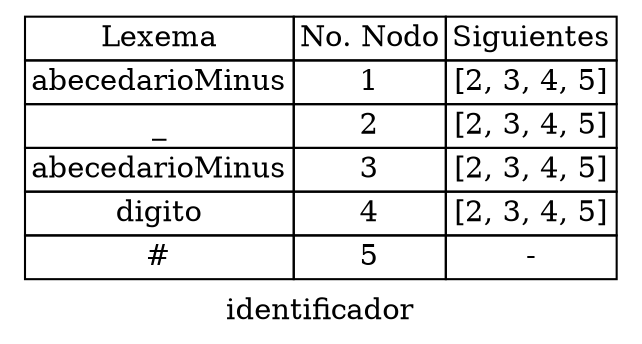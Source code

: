 digraph identificador {
    node [shape=plaintext]
    rankdir=TB
    label = "identificador";
    A [label=<
        <TABLE BORDER="0" CELLBORDER="1" CELLSPACING="0">
            <TR>
                <TD>Lexema</TD>
                <TD>No. Nodo</TD>
                <TD>Siguientes</TD>
            </TR>
            <TR>
                <TD>abecedarioMinus</TD>
                <TD>1</TD>
                <TD>[2, 3, 4, 5]</TD>
            </TR>
            <TR>
                <TD>_</TD>
                <TD>2</TD>
                <TD>[2, 3, 4, 5]</TD>
            </TR>
            <TR>
                <TD>abecedarioMinus</TD>
                <TD>3</TD>
                <TD>[2, 3, 4, 5]</TD>
            </TR>
            <TR>
                <TD>digito</TD>
                <TD>4</TD>
                <TD>[2, 3, 4, 5]</TD>
            </TR>
            <TR>
                <TD>#</TD>
                <TD>5</TD>
                <TD>-</TD>
            </TR>
        </TABLE>
    >]
}